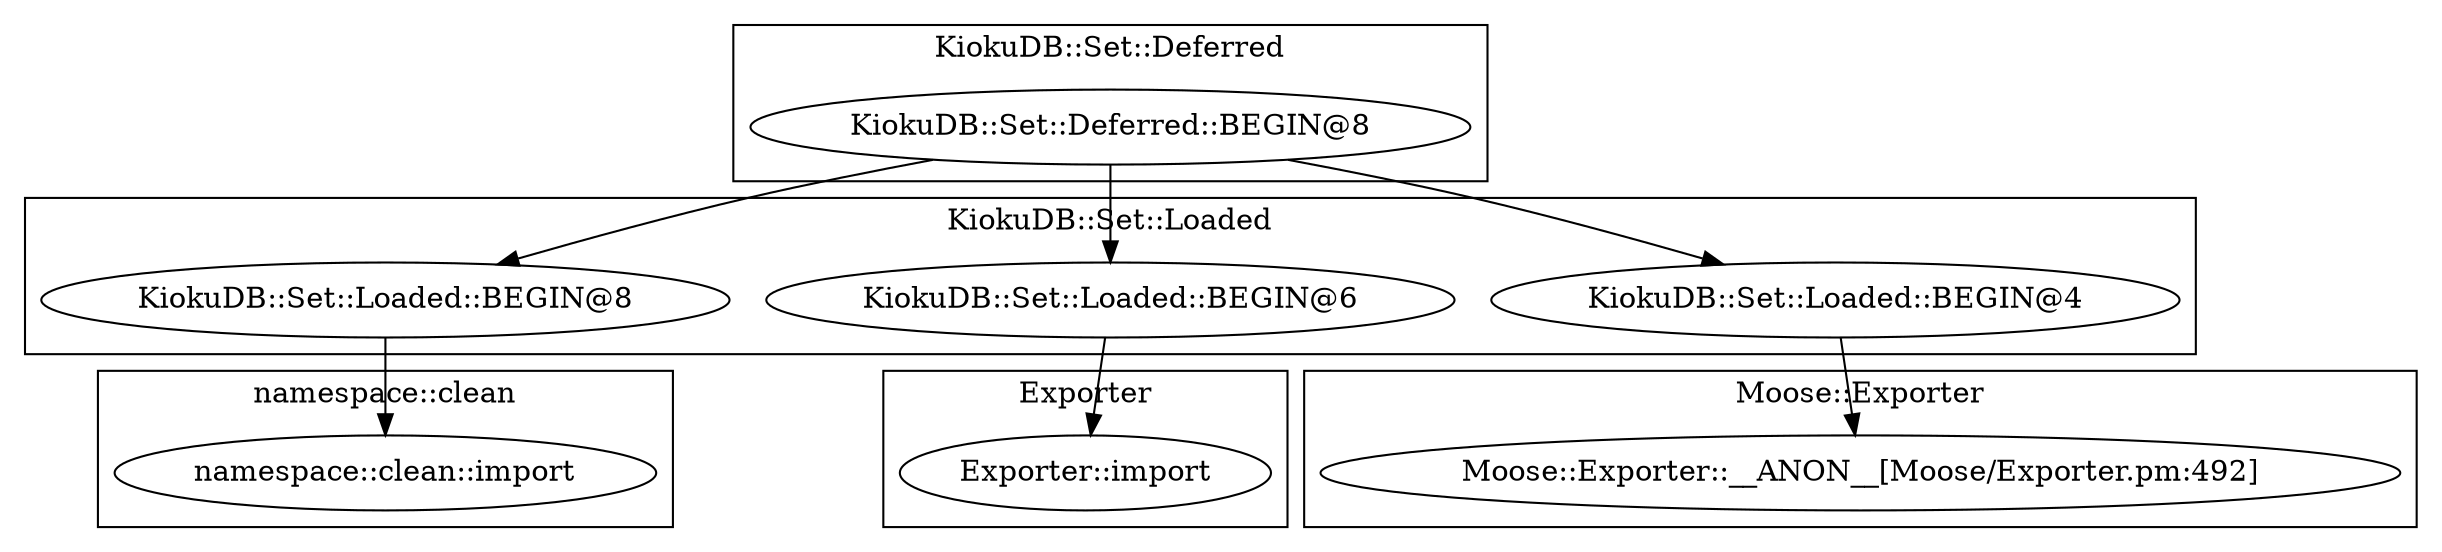 digraph {
graph [overlap=false]
subgraph cluster_KiokuDB_Set_Loaded {
	label="KiokuDB::Set::Loaded";
	"KiokuDB::Set::Loaded::BEGIN@8";
	"KiokuDB::Set::Loaded::BEGIN@6";
	"KiokuDB::Set::Loaded::BEGIN@4";
}
subgraph cluster_namespace_clean {
	label="namespace::clean";
	"namespace::clean::import";
}
subgraph cluster_Exporter {
	label="Exporter";
	"Exporter::import";
}
subgraph cluster_Moose_Exporter {
	label="Moose::Exporter";
	"Moose::Exporter::__ANON__[Moose/Exporter.pm:492]";
}
subgraph cluster_KiokuDB_Set_Deferred {
	label="KiokuDB::Set::Deferred";
	"KiokuDB::Set::Deferred::BEGIN@8";
}
"KiokuDB::Set::Deferred::BEGIN@8" -> "KiokuDB::Set::Loaded::BEGIN@8";
"KiokuDB::Set::Deferred::BEGIN@8" -> "KiokuDB::Set::Loaded::BEGIN@4";
"KiokuDB::Set::Loaded::BEGIN@8" -> "namespace::clean::import";
"KiokuDB::Set::Deferred::BEGIN@8" -> "KiokuDB::Set::Loaded::BEGIN@6";
"KiokuDB::Set::Loaded::BEGIN@4" -> "Moose::Exporter::__ANON__[Moose/Exporter.pm:492]";
"KiokuDB::Set::Loaded::BEGIN@6" -> "Exporter::import";
}
